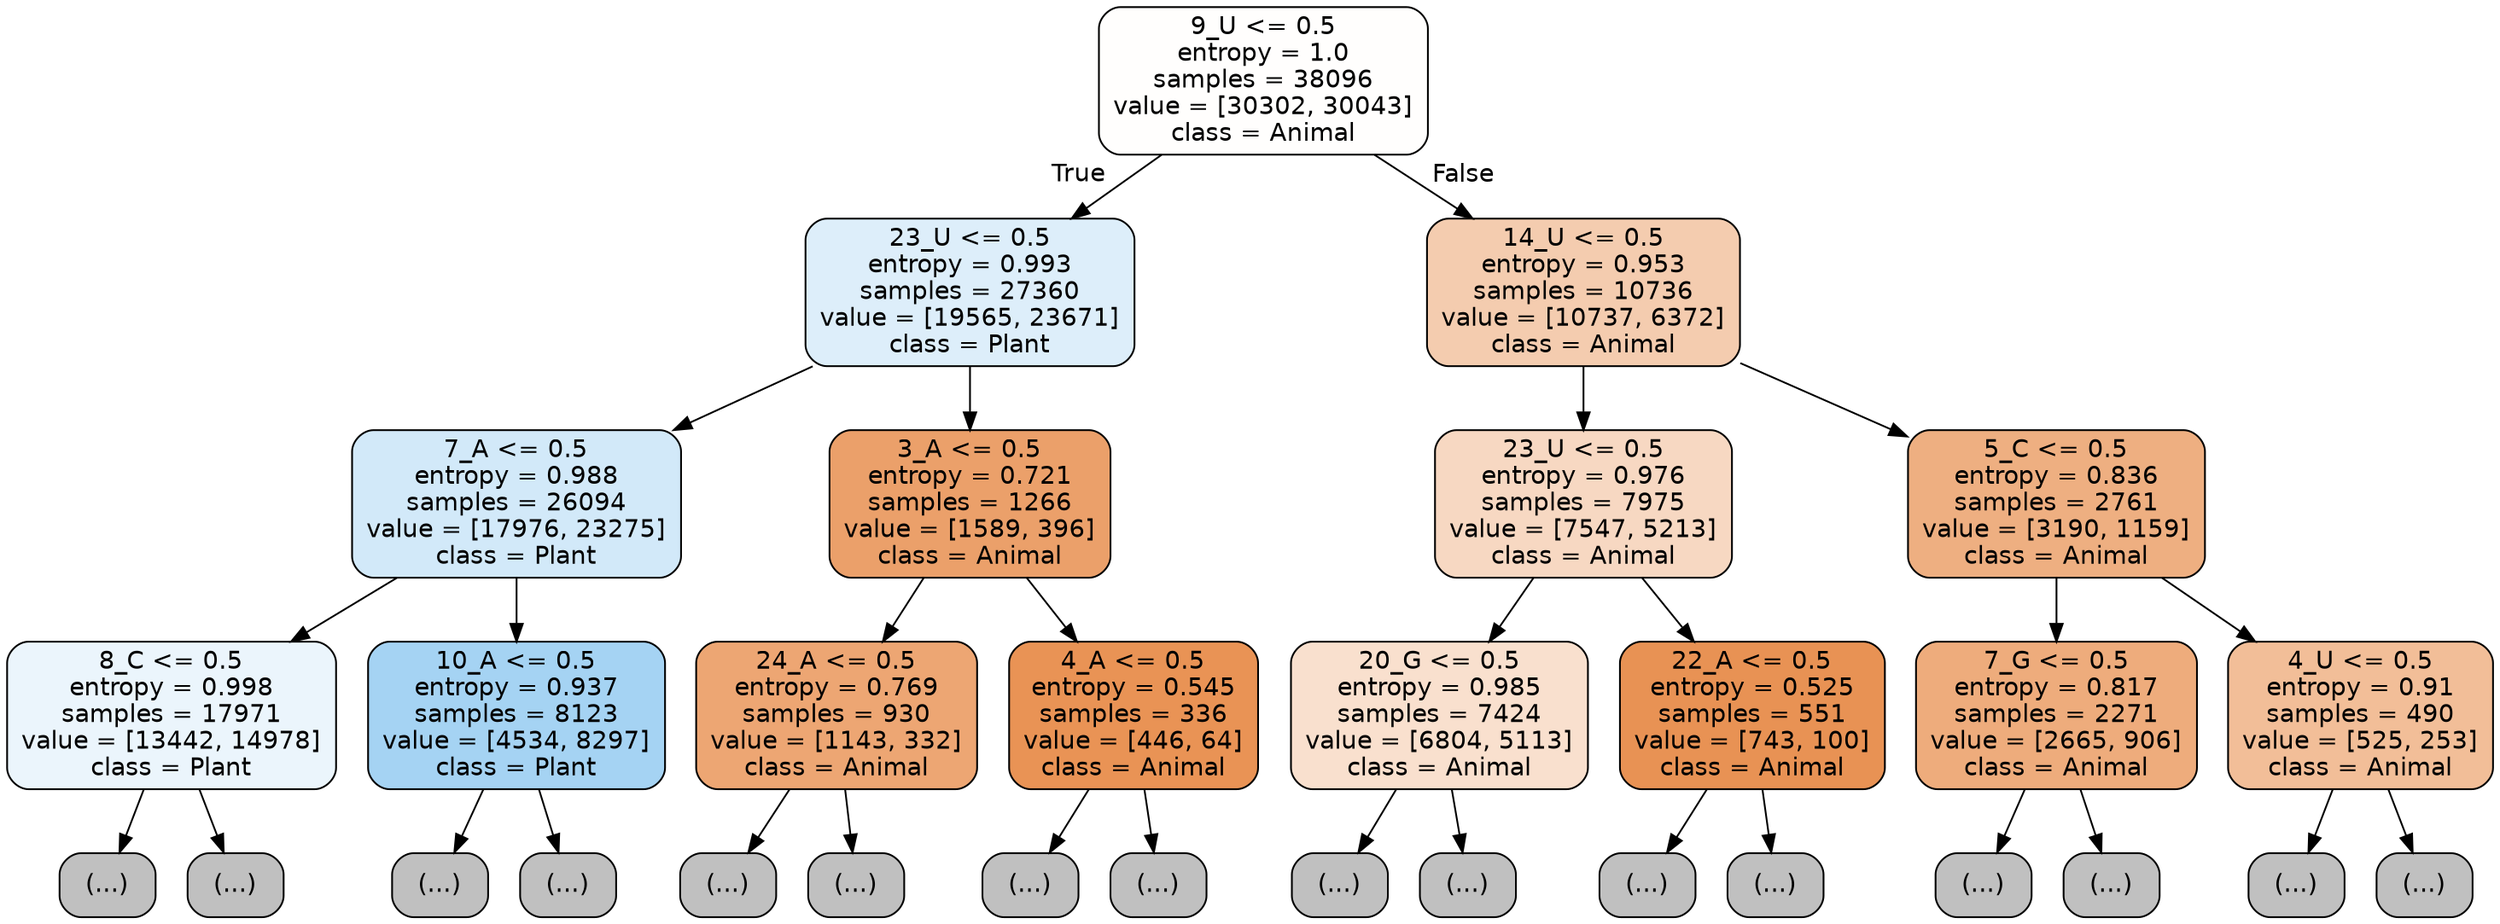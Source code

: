 digraph Tree {
node [shape=box, style="filled, rounded", color="black", fontname="helvetica"] ;
edge [fontname="helvetica"] ;
0 [label="9_U <= 0.5\nentropy = 1.0\nsamples = 38096\nvalue = [30302, 30043]\nclass = Animal", fillcolor="#fffefd"] ;
1 [label="23_U <= 0.5\nentropy = 0.993\nsamples = 27360\nvalue = [19565, 23671]\nclass = Plant", fillcolor="#ddeefa"] ;
0 -> 1 [labeldistance=2.5, labelangle=45, headlabel="True"] ;
2 [label="7_A <= 0.5\nentropy = 0.988\nsamples = 26094\nvalue = [17976, 23275]\nclass = Plant", fillcolor="#d2e9f9"] ;
1 -> 2 ;
3 [label="8_C <= 0.5\nentropy = 0.998\nsamples = 17971\nvalue = [13442, 14978]\nclass = Plant", fillcolor="#ebf5fc"] ;
2 -> 3 ;
4 [label="(...)", fillcolor="#C0C0C0"] ;
3 -> 4 ;
6607 [label="(...)", fillcolor="#C0C0C0"] ;
3 -> 6607 ;
8486 [label="10_A <= 0.5\nentropy = 0.937\nsamples = 8123\nvalue = [4534, 8297]\nclass = Plant", fillcolor="#a5d3f3"] ;
2 -> 8486 ;
8487 [label="(...)", fillcolor="#C0C0C0"] ;
8486 -> 8487 ;
10682 [label="(...)", fillcolor="#C0C0C0"] ;
8486 -> 10682 ;
11569 [label="3_A <= 0.5\nentropy = 0.721\nsamples = 1266\nvalue = [1589, 396]\nclass = Animal", fillcolor="#eba06a"] ;
1 -> 11569 ;
11570 [label="24_A <= 0.5\nentropy = 0.769\nsamples = 930\nvalue = [1143, 332]\nclass = Animal", fillcolor="#eda673"] ;
11569 -> 11570 ;
11571 [label="(...)", fillcolor="#C0C0C0"] ;
11570 -> 11571 ;
11966 [label="(...)", fillcolor="#C0C0C0"] ;
11570 -> 11966 ;
12011 [label="4_A <= 0.5\nentropy = 0.545\nsamples = 336\nvalue = [446, 64]\nclass = Animal", fillcolor="#e99355"] ;
11569 -> 12011 ;
12012 [label="(...)", fillcolor="#C0C0C0"] ;
12011 -> 12012 ;
12101 [label="(...)", fillcolor="#C0C0C0"] ;
12011 -> 12101 ;
12116 [label="14_U <= 0.5\nentropy = 0.953\nsamples = 10736\nvalue = [10737, 6372]\nclass = Animal", fillcolor="#f4ccaf"] ;
0 -> 12116 [labeldistance=2.5, labelangle=-45, headlabel="False"] ;
12117 [label="23_U <= 0.5\nentropy = 0.976\nsamples = 7975\nvalue = [7547, 5213]\nclass = Animal", fillcolor="#f7d8c2"] ;
12116 -> 12117 ;
12118 [label="20_G <= 0.5\nentropy = 0.985\nsamples = 7424\nvalue = [6804, 5113]\nclass = Animal", fillcolor="#f9e0ce"] ;
12117 -> 12118 ;
12119 [label="(...)", fillcolor="#C0C0C0"] ;
12118 -> 12119 ;
14618 [label="(...)", fillcolor="#C0C0C0"] ;
12118 -> 14618 ;
15421 [label="22_A <= 0.5\nentropy = 0.525\nsamples = 551\nvalue = [743, 100]\nclass = Animal", fillcolor="#e89254"] ;
12117 -> 15421 ;
15422 [label="(...)", fillcolor="#C0C0C0"] ;
15421 -> 15422 ;
15533 [label="(...)", fillcolor="#C0C0C0"] ;
15421 -> 15533 ;
15590 [label="5_C <= 0.5\nentropy = 0.836\nsamples = 2761\nvalue = [3190, 1159]\nclass = Animal", fillcolor="#eeaf81"] ;
12116 -> 15590 ;
15591 [label="7_G <= 0.5\nentropy = 0.817\nsamples = 2271\nvalue = [2665, 906]\nclass = Animal", fillcolor="#eeac7c"] ;
15590 -> 15591 ;
15592 [label="(...)", fillcolor="#C0C0C0"] ;
15591 -> 15592 ;
16415 [label="(...)", fillcolor="#C0C0C0"] ;
15591 -> 16415 ;
16668 [label="4_U <= 0.5\nentropy = 0.91\nsamples = 490\nvalue = [525, 253]\nclass = Animal", fillcolor="#f2be98"] ;
15590 -> 16668 ;
16669 [label="(...)", fillcolor="#C0C0C0"] ;
16668 -> 16669 ;
16880 [label="(...)", fillcolor="#C0C0C0"] ;
16668 -> 16880 ;
}